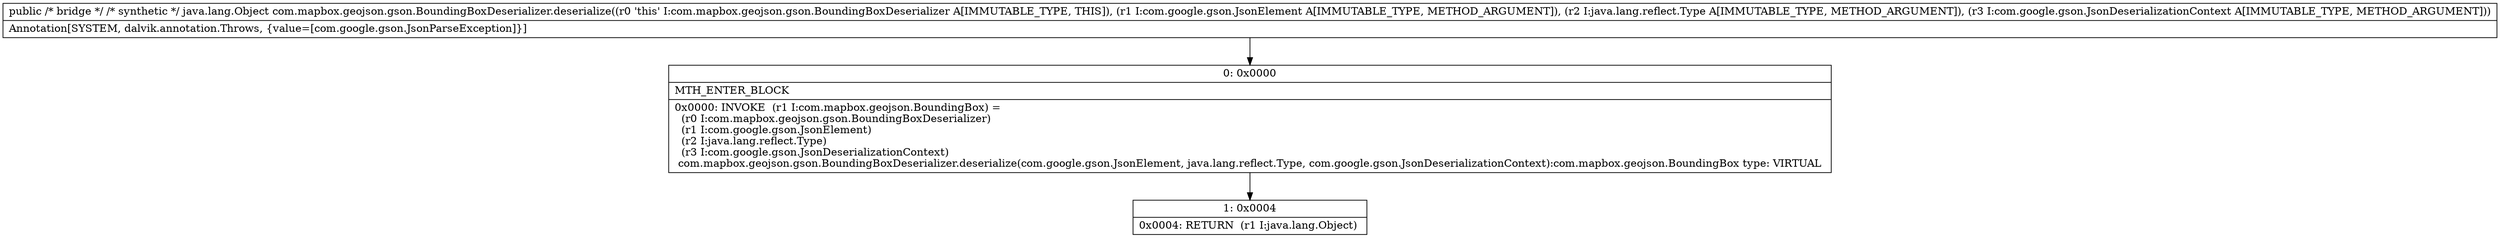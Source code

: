 digraph "CFG forcom.mapbox.geojson.gson.BoundingBoxDeserializer.deserialize(Lcom\/google\/gson\/JsonElement;Ljava\/lang\/reflect\/Type;Lcom\/google\/gson\/JsonDeserializationContext;)Ljava\/lang\/Object;" {
Node_0 [shape=record,label="{0\:\ 0x0000|MTH_ENTER_BLOCK\l|0x0000: INVOKE  (r1 I:com.mapbox.geojson.BoundingBox) = \l  (r0 I:com.mapbox.geojson.gson.BoundingBoxDeserializer)\l  (r1 I:com.google.gson.JsonElement)\l  (r2 I:java.lang.reflect.Type)\l  (r3 I:com.google.gson.JsonDeserializationContext)\l com.mapbox.geojson.gson.BoundingBoxDeserializer.deserialize(com.google.gson.JsonElement, java.lang.reflect.Type, com.google.gson.JsonDeserializationContext):com.mapbox.geojson.BoundingBox type: VIRTUAL \l}"];
Node_1 [shape=record,label="{1\:\ 0x0004|0x0004: RETURN  (r1 I:java.lang.Object) \l}"];
MethodNode[shape=record,label="{public \/* bridge *\/ \/* synthetic *\/ java.lang.Object com.mapbox.geojson.gson.BoundingBoxDeserializer.deserialize((r0 'this' I:com.mapbox.geojson.gson.BoundingBoxDeserializer A[IMMUTABLE_TYPE, THIS]), (r1 I:com.google.gson.JsonElement A[IMMUTABLE_TYPE, METHOD_ARGUMENT]), (r2 I:java.lang.reflect.Type A[IMMUTABLE_TYPE, METHOD_ARGUMENT]), (r3 I:com.google.gson.JsonDeserializationContext A[IMMUTABLE_TYPE, METHOD_ARGUMENT]))  | Annotation[SYSTEM, dalvik.annotation.Throws, \{value=[com.google.gson.JsonParseException]\}]\l}"];
MethodNode -> Node_0;
Node_0 -> Node_1;
}

